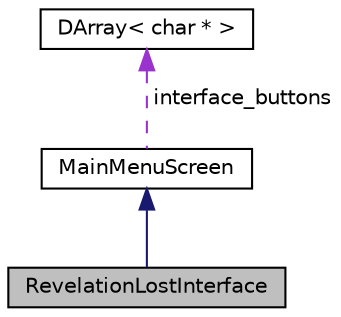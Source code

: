 digraph "RevelationLostInterface"
{
 // LATEX_PDF_SIZE
  edge [fontname="Helvetica",fontsize="10",labelfontname="Helvetica",labelfontsize="10"];
  node [fontname="Helvetica",fontsize="10",shape=record];
  Node1 [label="RevelationLostInterface",height=0.2,width=0.4,color="black", fillcolor="grey75", style="filled", fontcolor="black",tooltip=" "];
  Node2 -> Node1 [dir="back",color="midnightblue",fontsize="10",style="solid",fontname="Helvetica"];
  Node2 [label="MainMenuScreen",height=0.2,width=0.4,color="black", fillcolor="white", style="filled",URL="$classMainMenuScreen.html",tooltip="Main Menu Screen base class."];
  Node3 -> Node2 [dir="back",color="darkorchid3",fontsize="10",style="dashed",label=" interface_buttons" ,fontname="Helvetica"];
  Node3 [label="DArray\< char * \>",height=0.2,width=0.4,color="black", fillcolor="white", style="filled",URL="$classDArray.html",tooltip=" "];
}
